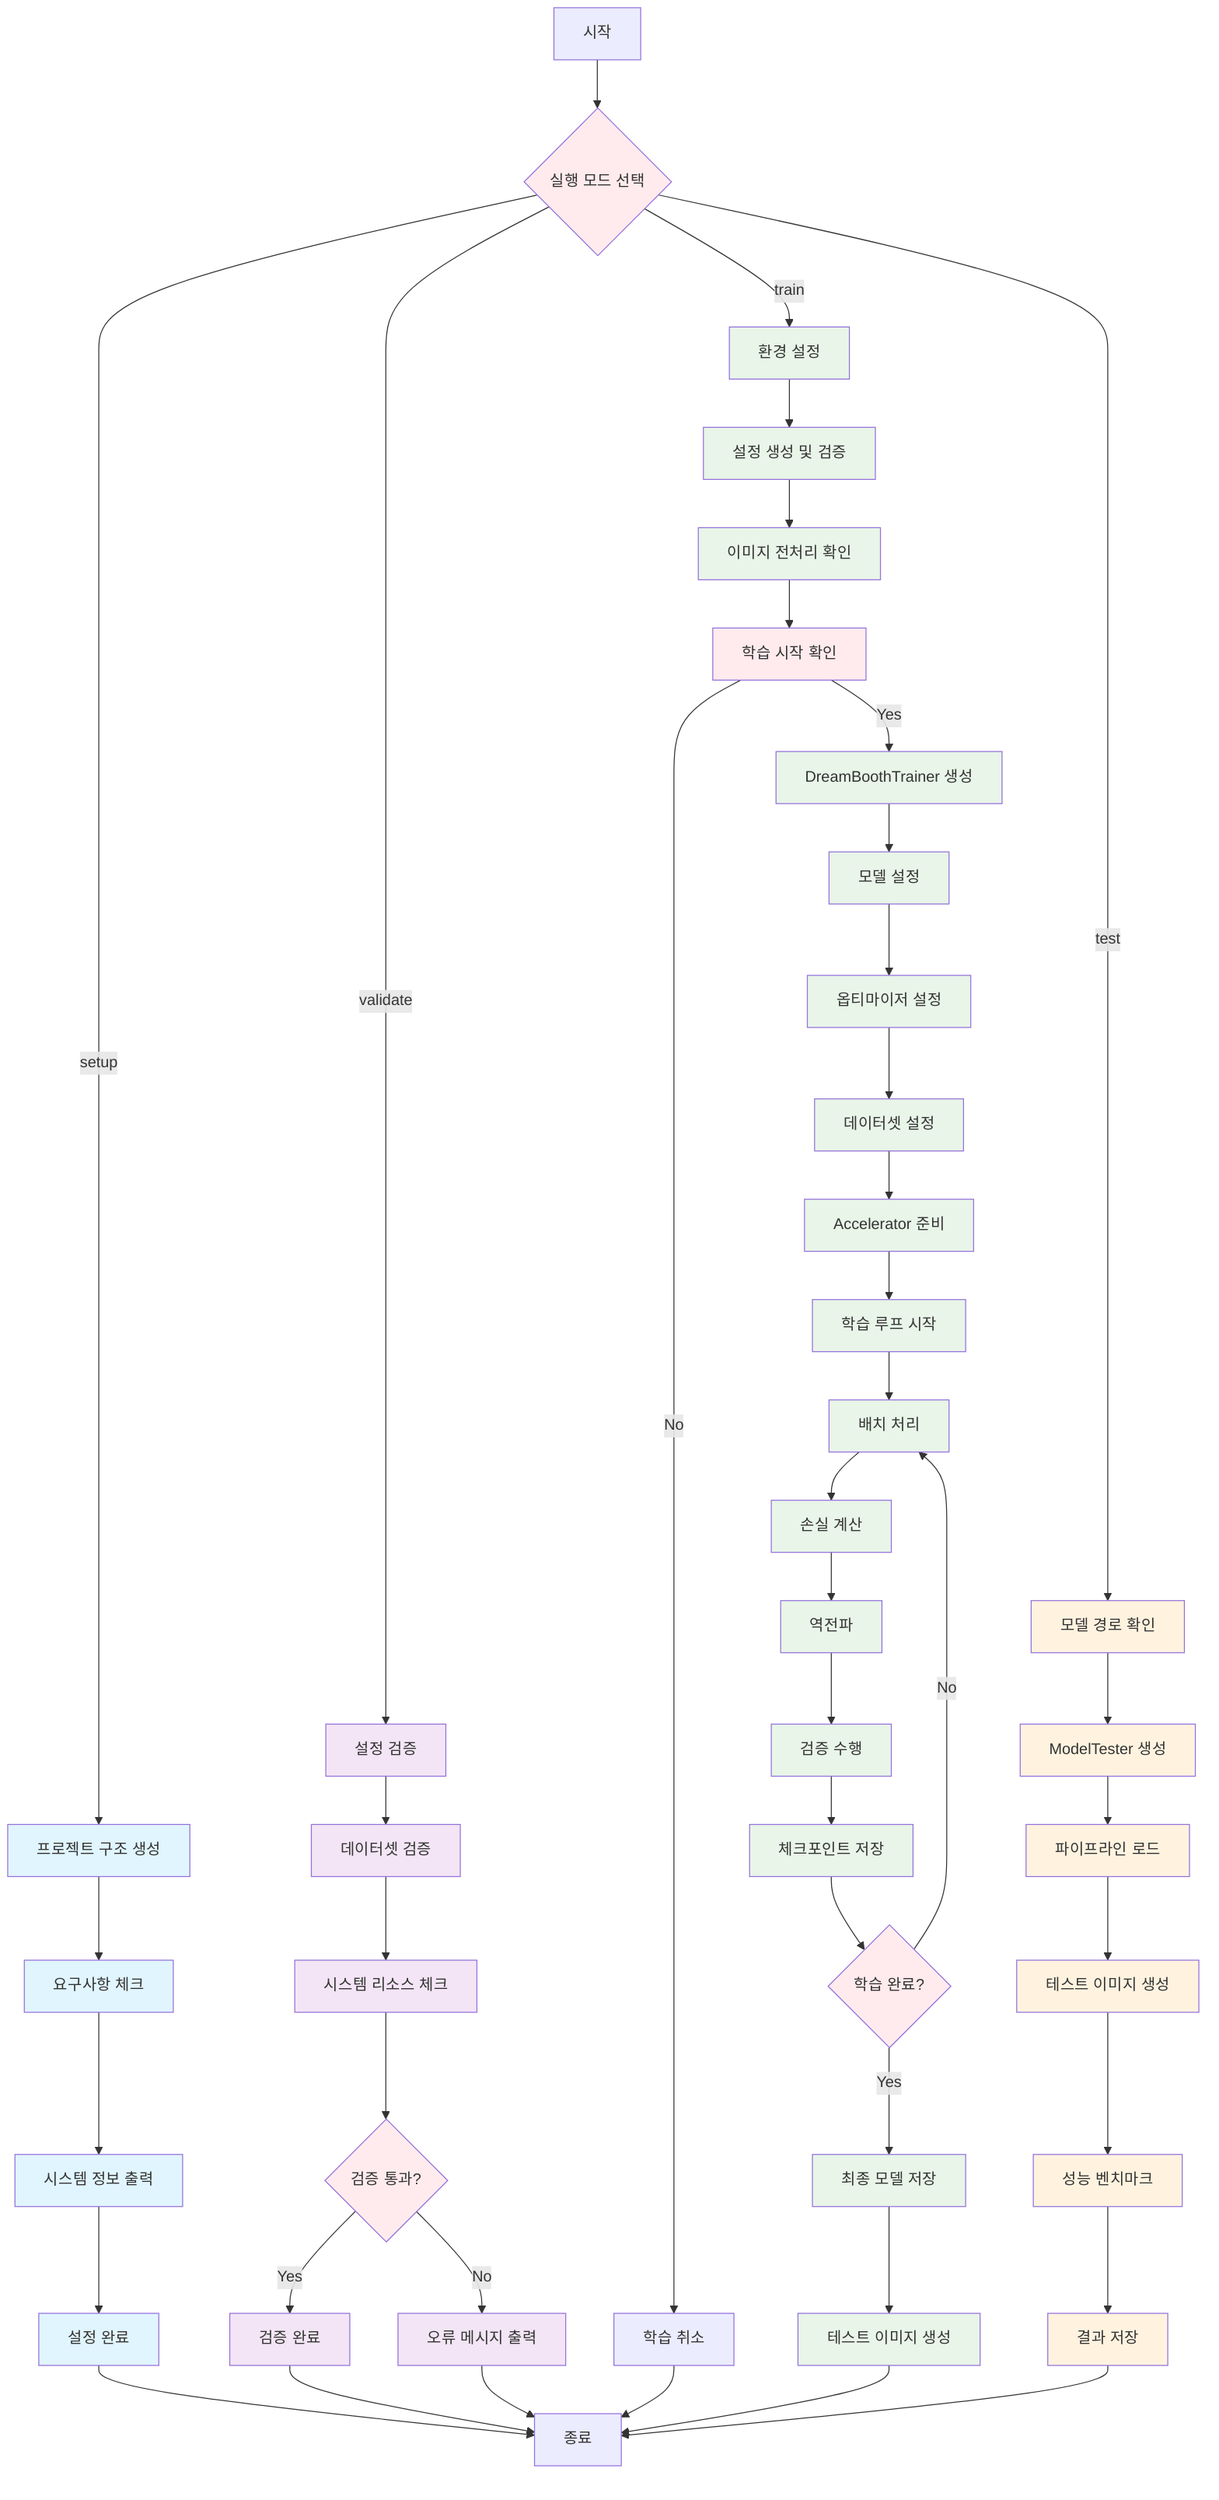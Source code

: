 flowchart TD
    A[시작] --> B{실행 모드 선택}
    
    %% Setup 모드
    B -->|setup| C[프로젝트 구조 생성]
    C --> D[요구사항 체크]
    D --> E[시스템 정보 출력]
    E --> F[설정 완료]
    
    %% Validate 모드
    B -->|validate| G[설정 검증]
    G --> H[데이터셋 검증]
    H --> I[시스템 리소스 체크]
    I --> J{검증 통과?}
    J -->|Yes| K[검증 완료]
    J -->|No| L[오류 메시지 출력]
    
    %% Train 모드
    B -->|train| M[환경 설정]
    M --> N[설정 생성 및 검증]
    N --> O[이미지 전처리 확인]
    O --> P[학습 시작 확인]
    P -->|Yes| Q[DreamBoothTrainer 생성]
    P -->|No| R[학습 취소]
    
    Q --> S[모델 설정]
    S --> T[옵티마이저 설정]
    T --> U[데이터셋 설정]
    U --> V[Accelerator 준비]
    V --> W[학습 루프 시작]
    
    W --> X[배치 처리]
    X --> Y[손실 계산]
    Y --> Z[역전파]
    Z --> AA[검증 수행]
    AA --> BB[체크포인트 저장]
    BB --> CC{학습 완료?}
    CC -->|No| X
    CC -->|Yes| DD[최종 모델 저장]
    DD --> EE[테스트 이미지 생성]
    
    %% Test 모드
    B -->|test| FF[모델 경로 확인]
    FF --> GG[ModelTester 생성]
    GG --> HH[파이프라인 로드]
    HH --> II[테스트 이미지 생성]
    II --> JJ[성능 벤치마크]
    JJ --> KK[결과 저장]
    
    %% 종료
    F --> LL[종료]
    K --> LL
    L --> LL
    R --> LL
    EE --> LL
    KK --> LL
    
    %% 스타일링
    classDef setupClass fill:#e1f5fe
    classDef validateClass fill:#f3e5f5
    classDef trainClass fill:#e8f5e8
    classDef testClass fill:#fff3e0
    classDef decisionClass fill:#ffebee
    
    class C,D,E,F setupClass
    class G,H,I,J,K,L validateClass
    class M,N,O,P,Q,S,T,U,V,W,X,Y,Z,AA,BB,CC,DD,EE trainClass
    class FF,GG,HH,II,JJ,KK testClass
    class B,J,P,CC decisionClass